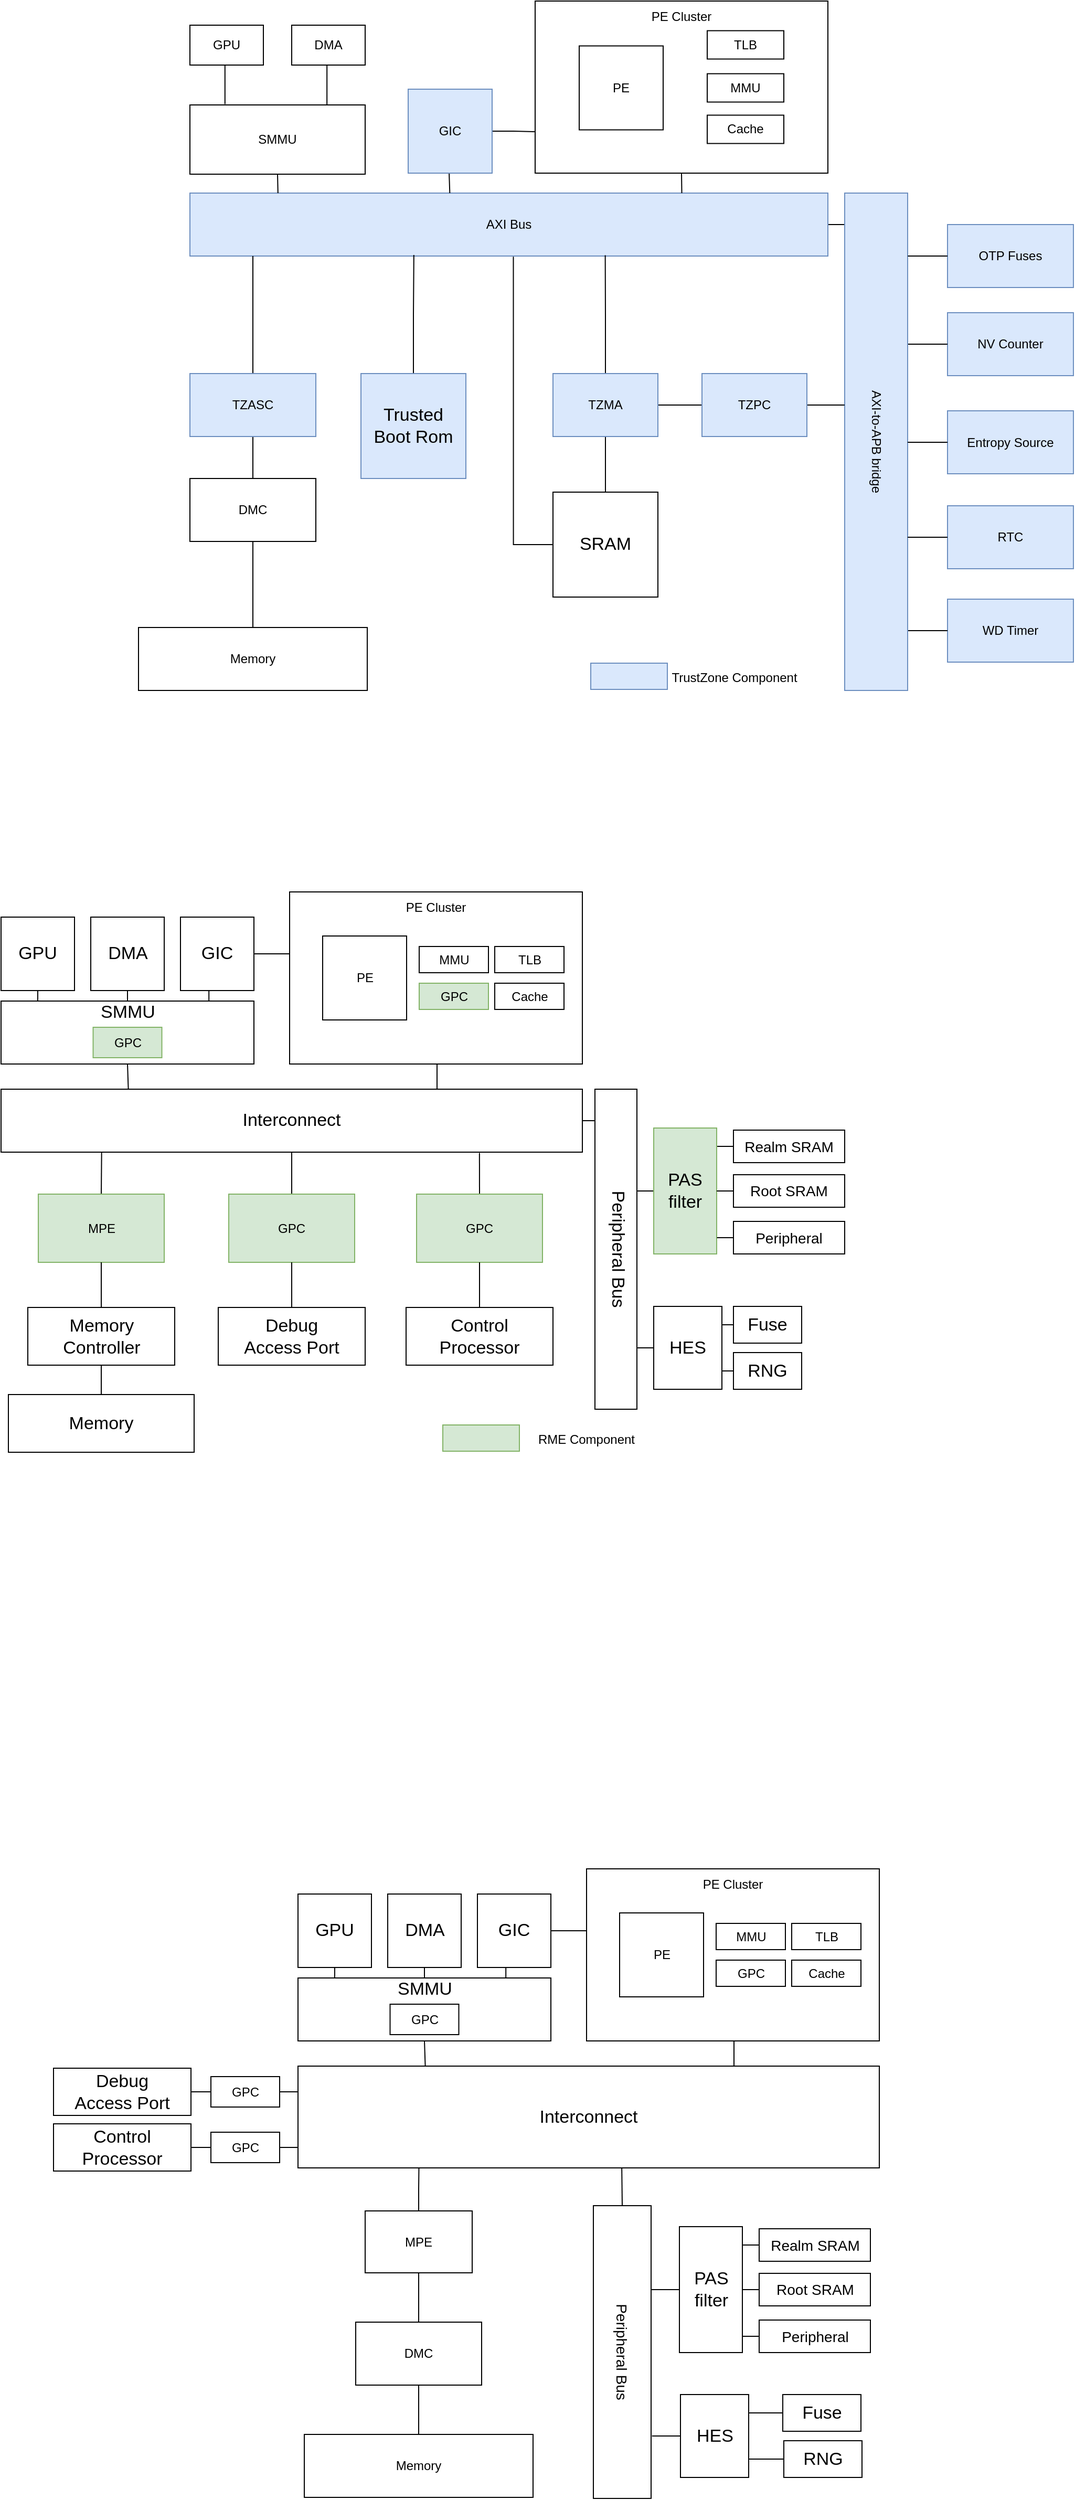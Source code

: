 <mxfile version="19.0.0" type="github">
  <diagram id="eoIW8Z3tTMGje4_AY222" name="Page-1">
    <mxGraphModel dx="484" dy="300" grid="0" gridSize="10" guides="1" tooltips="1" connect="1" arrows="1" fold="1" page="0" pageScale="1" pageWidth="1200" pageHeight="1920" math="0" shadow="0">
      <root>
        <mxCell id="0" />
        <mxCell id="1" parent="0" />
        <mxCell id="JKnHHjbpa05JgtGwBaSC-7" style="edgeStyle=orthogonalEdgeStyle;rounded=0;orthogonalLoop=1;jettySize=auto;html=1;exitX=1;exitY=0.5;exitDx=0;exitDy=0;entryX=0.063;entryY=0.998;entryDx=0;entryDy=0;entryPerimeter=0;endArrow=none;endFill=0;" edge="1" parent="1" source="IdRhnYK_NA2TZVedJipS-1" target="IdRhnYK_NA2TZVedJipS-28">
          <mxGeometry relative="1" as="geometry" />
        </mxCell>
        <mxCell id="IdRhnYK_NA2TZVedJipS-1" value="AXI Bus" style="rounded=0;whiteSpace=wrap;html=1;fillColor=#dae8fc;strokeColor=#6c8ebf;" parent="1" vertex="1">
          <mxGeometry x="228" y="472" width="608" height="60" as="geometry" />
        </mxCell>
        <mxCell id="IdRhnYK_NA2TZVedJipS-27" style="edgeStyle=orthogonalEdgeStyle;rounded=0;orthogonalLoop=1;jettySize=auto;html=1;exitX=0.5;exitY=1;exitDx=0;exitDy=0;entryX=0.771;entryY=0;entryDx=0;entryDy=0;entryPerimeter=0;endArrow=none;endFill=0;" parent="1" source="IdRhnYK_NA2TZVedJipS-4" target="IdRhnYK_NA2TZVedJipS-1" edge="1">
          <mxGeometry relative="1" as="geometry" />
        </mxCell>
        <mxCell id="IdRhnYK_NA2TZVedJipS-4" value="" style="rounded=0;whiteSpace=wrap;html=1;" parent="1" vertex="1">
          <mxGeometry x="557" y="289" width="279" height="164" as="geometry" />
        </mxCell>
        <mxCell id="IdRhnYK_NA2TZVedJipS-16" style="edgeStyle=orthogonalEdgeStyle;rounded=0;orthogonalLoop=1;jettySize=auto;html=1;exitX=1;exitY=0.5;exitDx=0;exitDy=0;entryX=0.001;entryY=0.759;entryDx=0;entryDy=0;entryPerimeter=0;endArrow=none;endFill=0;" parent="1" source="IdRhnYK_NA2TZVedJipS-6" target="IdRhnYK_NA2TZVedJipS-4" edge="1">
          <mxGeometry relative="1" as="geometry" />
        </mxCell>
        <mxCell id="IdRhnYK_NA2TZVedJipS-24" style="edgeStyle=orthogonalEdgeStyle;rounded=0;orthogonalLoop=1;jettySize=auto;html=1;exitX=0.5;exitY=1;exitDx=0;exitDy=0;entryX=0.409;entryY=0.017;entryDx=0;entryDy=0;entryPerimeter=0;endArrow=none;endFill=0;" parent="1" edge="1">
          <mxGeometry relative="1" as="geometry">
            <mxPoint x="475" y="452" as="sourcePoint" />
            <mxPoint x="475.672" y="472.02" as="targetPoint" />
          </mxGeometry>
        </mxCell>
        <mxCell id="IdRhnYK_NA2TZVedJipS-6" value="GIC" style="whiteSpace=wrap;html=1;aspect=fixed;fillColor=#dae8fc;strokeColor=#6c8ebf;" parent="1" vertex="1">
          <mxGeometry x="436" y="373" width="80" height="80" as="geometry" />
        </mxCell>
        <mxCell id="IdRhnYK_NA2TZVedJipS-17" value="PE" style="whiteSpace=wrap;html=1;aspect=fixed;" parent="1" vertex="1">
          <mxGeometry x="599" y="331.75" width="80" height="80" as="geometry" />
        </mxCell>
        <mxCell id="IdRhnYK_NA2TZVedJipS-18" value="TLB" style="rounded=0;whiteSpace=wrap;html=1;" parent="1" vertex="1">
          <mxGeometry x="721" y="317.25" width="73" height="27" as="geometry" />
        </mxCell>
        <mxCell id="IdRhnYK_NA2TZVedJipS-19" value="MMU" style="rounded=0;whiteSpace=wrap;html=1;" parent="1" vertex="1">
          <mxGeometry x="721" y="358.25" width="73" height="27" as="geometry" />
        </mxCell>
        <mxCell id="IdRhnYK_NA2TZVedJipS-20" value="Cache" style="rounded=0;whiteSpace=wrap;html=1;" parent="1" vertex="1">
          <mxGeometry x="721" y="397.75" width="73" height="27" as="geometry" />
        </mxCell>
        <mxCell id="IdRhnYK_NA2TZVedJipS-21" value="PE Cluster" style="text;html=1;strokeColor=none;fillColor=none;align=center;verticalAlign=middle;whiteSpace=wrap;rounded=0;" parent="1" vertex="1">
          <mxGeometry x="653" y="289" width="87" height="30" as="geometry" />
        </mxCell>
        <mxCell id="IdRhnYK_NA2TZVedJipS-22" value="" style="group" parent="1" vertex="1" connectable="0">
          <mxGeometry x="228" y="312" width="167" height="142" as="geometry" />
        </mxCell>
        <mxCell id="IdRhnYK_NA2TZVedJipS-2" value="SMMU" style="rounded=0;whiteSpace=wrap;html=1;" parent="IdRhnYK_NA2TZVedJipS-22" vertex="1">
          <mxGeometry y="76" width="167" height="66" as="geometry" />
        </mxCell>
        <mxCell id="IdRhnYK_NA2TZVedJipS-13" style="edgeStyle=orthogonalEdgeStyle;rounded=0;orthogonalLoop=1;jettySize=auto;html=1;exitX=0.5;exitY=1;exitDx=0;exitDy=0;entryX=0.2;entryY=-0.011;entryDx=0;entryDy=0;entryPerimeter=0;endArrow=none;endFill=0;" parent="IdRhnYK_NA2TZVedJipS-22" source="IdRhnYK_NA2TZVedJipS-7" target="IdRhnYK_NA2TZVedJipS-2" edge="1">
          <mxGeometry relative="1" as="geometry" />
        </mxCell>
        <mxCell id="IdRhnYK_NA2TZVedJipS-7" value="GPU" style="rounded=0;whiteSpace=wrap;html=1;" parent="IdRhnYK_NA2TZVedJipS-22" vertex="1">
          <mxGeometry width="70" height="38" as="geometry" />
        </mxCell>
        <mxCell id="IdRhnYK_NA2TZVedJipS-14" style="edgeStyle=orthogonalEdgeStyle;rounded=0;orthogonalLoop=1;jettySize=auto;html=1;exitX=0.5;exitY=1;exitDx=0;exitDy=0;entryX=0.782;entryY=-0.003;entryDx=0;entryDy=0;entryPerimeter=0;endArrow=none;endFill=0;" parent="IdRhnYK_NA2TZVedJipS-22" source="IdRhnYK_NA2TZVedJipS-9" target="IdRhnYK_NA2TZVedJipS-2" edge="1">
          <mxGeometry relative="1" as="geometry" />
        </mxCell>
        <mxCell id="IdRhnYK_NA2TZVedJipS-9" value="DMA" style="rounded=0;whiteSpace=wrap;html=1;" parent="IdRhnYK_NA2TZVedJipS-22" vertex="1">
          <mxGeometry x="97" width="70" height="38" as="geometry" />
        </mxCell>
        <mxCell id="IdRhnYK_NA2TZVedJipS-26" style="edgeStyle=orthogonalEdgeStyle;rounded=0;orthogonalLoop=1;jettySize=auto;html=1;exitX=0.5;exitY=1;exitDx=0;exitDy=0;entryX=0.138;entryY=0;entryDx=0;entryDy=0;entryPerimeter=0;endArrow=none;endFill=0;" parent="1" source="IdRhnYK_NA2TZVedJipS-2" target="IdRhnYK_NA2TZVedJipS-1" edge="1">
          <mxGeometry relative="1" as="geometry" />
        </mxCell>
        <mxCell id="IdRhnYK_NA2TZVedJipS-30" value="" style="group" parent="1" vertex="1" connectable="0">
          <mxGeometry x="852" y="472" width="60" height="474" as="geometry" />
        </mxCell>
        <mxCell id="IdRhnYK_NA2TZVedJipS-28" value="" style="rounded=0;whiteSpace=wrap;html=1;fillColor=#dae8fc;strokeColor=#6c8ebf;direction=south;" parent="IdRhnYK_NA2TZVedJipS-30" vertex="1">
          <mxGeometry width="60" height="474.0" as="geometry" />
        </mxCell>
        <mxCell id="IdRhnYK_NA2TZVedJipS-29" value="AXI-to-APB bridge" style="text;html=1;strokeColor=none;fillColor=none;align=center;verticalAlign=middle;whiteSpace=wrap;rounded=0;rotation=90;" parent="IdRhnYK_NA2TZVedJipS-30" vertex="1">
          <mxGeometry x="-92" y="225.306" width="244" height="23.388" as="geometry" />
        </mxCell>
        <mxCell id="IdRhnYK_NA2TZVedJipS-38" style="edgeStyle=orthogonalEdgeStyle;rounded=0;orthogonalLoop=1;jettySize=auto;html=1;exitX=0.5;exitY=0;exitDx=0;exitDy=0;endArrow=none;endFill=0;" parent="1" source="IdRhnYK_NA2TZVedJipS-33" edge="1">
          <mxGeometry relative="1" as="geometry">
            <mxPoint x="288" y="532" as="targetPoint" />
          </mxGeometry>
        </mxCell>
        <mxCell id="IdRhnYK_NA2TZVedJipS-39" style="edgeStyle=orthogonalEdgeStyle;rounded=0;orthogonalLoop=1;jettySize=auto;html=1;exitX=0.5;exitY=1;exitDx=0;exitDy=0;entryX=0.5;entryY=0;entryDx=0;entryDy=0;endArrow=none;endFill=0;" parent="1" source="IdRhnYK_NA2TZVedJipS-33" target="IdRhnYK_NA2TZVedJipS-34" edge="1">
          <mxGeometry relative="1" as="geometry" />
        </mxCell>
        <mxCell id="IdRhnYK_NA2TZVedJipS-33" value="TZASC" style="rounded=0;whiteSpace=wrap;html=1;fillColor=#dae8fc;strokeColor=#6c8ebf;" parent="1" vertex="1">
          <mxGeometry x="228" y="644" width="120" height="60" as="geometry" />
        </mxCell>
        <mxCell id="IdRhnYK_NA2TZVedJipS-40" style="edgeStyle=orthogonalEdgeStyle;rounded=0;orthogonalLoop=1;jettySize=auto;html=1;exitX=0.5;exitY=1;exitDx=0;exitDy=0;entryX=0.5;entryY=0;entryDx=0;entryDy=0;endArrow=none;endFill=0;" parent="1" source="IdRhnYK_NA2TZVedJipS-34" target="IdRhnYK_NA2TZVedJipS-36" edge="1">
          <mxGeometry relative="1" as="geometry" />
        </mxCell>
        <mxCell id="IdRhnYK_NA2TZVedJipS-34" value="DMC" style="rounded=0;whiteSpace=wrap;html=1;" parent="1" vertex="1">
          <mxGeometry x="228" y="744" width="120" height="60" as="geometry" />
        </mxCell>
        <mxCell id="IdRhnYK_NA2TZVedJipS-36" value="Memory" style="rounded=0;whiteSpace=wrap;html=1;" parent="1" vertex="1">
          <mxGeometry x="179" y="886" width="218" height="60" as="geometry" />
        </mxCell>
        <mxCell id="IdRhnYK_NA2TZVedJipS-51" style="edgeStyle=orthogonalEdgeStyle;rounded=0;orthogonalLoop=1;jettySize=auto;html=1;exitX=1;exitY=0.5;exitDx=0;exitDy=0;entryX=0;entryY=0.5;entryDx=0;entryDy=0;fontSize=17;endArrow=none;endFill=0;" parent="1" source="IdRhnYK_NA2TZVedJipS-46" target="IdRhnYK_NA2TZVedJipS-47" edge="1">
          <mxGeometry relative="1" as="geometry" />
        </mxCell>
        <mxCell id="IdRhnYK_NA2TZVedJipS-59" style="edgeStyle=orthogonalEdgeStyle;rounded=0;orthogonalLoop=1;jettySize=auto;html=1;exitX=0.5;exitY=1;exitDx=0;exitDy=0;entryX=0.5;entryY=0;entryDx=0;entryDy=0;fontSize=17;endArrow=none;endFill=0;" parent="1" source="IdRhnYK_NA2TZVedJipS-46" target="IdRhnYK_NA2TZVedJipS-48" edge="1">
          <mxGeometry relative="1" as="geometry" />
        </mxCell>
        <mxCell id="IdRhnYK_NA2TZVedJipS-60" style="edgeStyle=orthogonalEdgeStyle;rounded=0;orthogonalLoop=1;jettySize=auto;html=1;exitX=0.5;exitY=0;exitDx=0;exitDy=0;entryX=0.651;entryY=0.987;entryDx=0;entryDy=0;entryPerimeter=0;fontSize=17;endArrow=none;endFill=0;" parent="1" source="IdRhnYK_NA2TZVedJipS-46" target="IdRhnYK_NA2TZVedJipS-1" edge="1">
          <mxGeometry relative="1" as="geometry" />
        </mxCell>
        <mxCell id="IdRhnYK_NA2TZVedJipS-46" value="TZMA" style="rounded=0;whiteSpace=wrap;html=1;fillColor=#dae8fc;strokeColor=#6c8ebf;" parent="1" vertex="1">
          <mxGeometry x="574" y="644" width="100" height="60" as="geometry" />
        </mxCell>
        <mxCell id="JKnHHjbpa05JgtGwBaSC-8" style="edgeStyle=orthogonalEdgeStyle;rounded=0;orthogonalLoop=1;jettySize=auto;html=1;exitX=1;exitY=0.5;exitDx=0;exitDy=0;entryX=0.426;entryY=1.002;entryDx=0;entryDy=0;entryPerimeter=0;endArrow=none;endFill=0;" edge="1" parent="1" source="IdRhnYK_NA2TZVedJipS-47" target="IdRhnYK_NA2TZVedJipS-28">
          <mxGeometry relative="1" as="geometry" />
        </mxCell>
        <mxCell id="IdRhnYK_NA2TZVedJipS-47" value="TZPC" style="rounded=0;whiteSpace=wrap;html=1;fillColor=#dae8fc;strokeColor=#6c8ebf;" parent="1" vertex="1">
          <mxGeometry x="716" y="644" width="100" height="60" as="geometry" />
        </mxCell>
        <mxCell id="IdRhnYK_NA2TZVedJipS-61" style="edgeStyle=orthogonalEdgeStyle;rounded=0;orthogonalLoop=1;jettySize=auto;html=1;exitX=0;exitY=0.5;exitDx=0;exitDy=0;entryX=0.507;entryY=1.011;entryDx=0;entryDy=0;entryPerimeter=0;fontSize=17;endArrow=none;endFill=0;" parent="1" source="IdRhnYK_NA2TZVedJipS-48" target="IdRhnYK_NA2TZVedJipS-1" edge="1">
          <mxGeometry relative="1" as="geometry" />
        </mxCell>
        <mxCell id="IdRhnYK_NA2TZVedJipS-48" value="&lt;font style=&quot;font-size: 17px;&quot;&gt;SRAM&lt;/font&gt;" style="whiteSpace=wrap;html=1;aspect=fixed;" parent="1" vertex="1">
          <mxGeometry x="574" y="757" width="100" height="100" as="geometry" />
        </mxCell>
        <mxCell id="IdRhnYK_NA2TZVedJipS-63" style="edgeStyle=orthogonalEdgeStyle;rounded=0;orthogonalLoop=1;jettySize=auto;html=1;exitX=0.5;exitY=0;exitDx=0;exitDy=0;fontSize=17;endArrow=none;endFill=0;entryX=0.351;entryY=0.983;entryDx=0;entryDy=0;entryPerimeter=0;" parent="1" source="IdRhnYK_NA2TZVedJipS-62" target="IdRhnYK_NA2TZVedJipS-1" edge="1">
          <mxGeometry relative="1" as="geometry">
            <mxPoint x="441" y="533" as="targetPoint" />
          </mxGeometry>
        </mxCell>
        <mxCell id="IdRhnYK_NA2TZVedJipS-62" value="&lt;font style=&quot;font-size: 17px;&quot;&gt;Trusted &lt;br&gt;Boot Rom&lt;/font&gt;" style="whiteSpace=wrap;html=1;aspect=fixed;fillColor=#dae8fc;strokeColor=#6c8ebf;" parent="1" vertex="1">
          <mxGeometry x="391" y="644" width="100" height="100" as="geometry" />
        </mxCell>
        <mxCell id="IdRhnYK_NA2TZVedJipS-99" style="edgeStyle=orthogonalEdgeStyle;rounded=0;orthogonalLoop=1;jettySize=auto;html=1;exitX=0.5;exitY=1;exitDx=0;exitDy=0;entryX=0.219;entryY=0.009;entryDx=0;entryDy=0;entryPerimeter=0;fontSize=17;endArrow=none;endFill=0;" parent="1" source="IdRhnYK_NA2TZVedJipS-70" target="IdRhnYK_NA2TZVedJipS-98" edge="1">
          <mxGeometry relative="1" as="geometry" />
        </mxCell>
        <mxCell id="IdRhnYK_NA2TZVedJipS-70" value="" style="rounded=0;whiteSpace=wrap;html=1;fontSize=17;" parent="1" vertex="1">
          <mxGeometry x="48" y="1242" width="241" height="60" as="geometry" />
        </mxCell>
        <mxCell id="IdRhnYK_NA2TZVedJipS-100" style="edgeStyle=orthogonalEdgeStyle;rounded=0;orthogonalLoop=1;jettySize=auto;html=1;exitX=0.5;exitY=1;exitDx=0;exitDy=0;entryX=0.75;entryY=0;entryDx=0;entryDy=0;fontSize=17;endArrow=none;endFill=0;" parent="1" source="IdRhnYK_NA2TZVedJipS-79" target="IdRhnYK_NA2TZVedJipS-98" edge="1">
          <mxGeometry relative="1" as="geometry" />
        </mxCell>
        <mxCell id="IdRhnYK_NA2TZVedJipS-79" value="" style="rounded=0;whiteSpace=wrap;html=1;" parent="1" vertex="1">
          <mxGeometry x="323" y="1138" width="279" height="164" as="geometry" />
        </mxCell>
        <mxCell id="IdRhnYK_NA2TZVedJipS-80" value="PE" style="whiteSpace=wrap;html=1;aspect=fixed;" parent="1" vertex="1">
          <mxGeometry x="354.5" y="1180" width="80" height="80" as="geometry" />
        </mxCell>
        <mxCell id="IdRhnYK_NA2TZVedJipS-82" value="MMU" style="rounded=0;whiteSpace=wrap;html=1;" parent="1" vertex="1">
          <mxGeometry x="446.5" y="1190" width="66" height="25" as="geometry" />
        </mxCell>
        <mxCell id="IdRhnYK_NA2TZVedJipS-84" value="PE Cluster" style="text;html=1;strokeColor=none;fillColor=none;align=center;verticalAlign=middle;whiteSpace=wrap;rounded=0;" parent="1" vertex="1">
          <mxGeometry x="419" y="1138" width="87" height="30" as="geometry" />
        </mxCell>
        <mxCell id="IdRhnYK_NA2TZVedJipS-85" value="TLB" style="rounded=0;whiteSpace=wrap;html=1;" parent="1" vertex="1">
          <mxGeometry x="518.5" y="1190" width="66" height="25" as="geometry" />
        </mxCell>
        <mxCell id="IdRhnYK_NA2TZVedJipS-86" value="GPC" style="rounded=0;whiteSpace=wrap;html=1;fillColor=#d5e8d4;strokeColor=#82b366;" parent="1" vertex="1">
          <mxGeometry x="446.5" y="1225" width="66" height="25" as="geometry" />
        </mxCell>
        <mxCell id="IdRhnYK_NA2TZVedJipS-87" value="Cache" style="rounded=0;whiteSpace=wrap;html=1;" parent="1" vertex="1">
          <mxGeometry x="518.5" y="1225" width="66" height="25" as="geometry" />
        </mxCell>
        <mxCell id="IdRhnYK_NA2TZVedJipS-88" value="GPC" style="rounded=0;whiteSpace=wrap;html=1;fillColor=#d5e8d4;strokeColor=#82b366;" parent="1" vertex="1">
          <mxGeometry x="135.75" y="1267" width="65.5" height="29" as="geometry" />
        </mxCell>
        <mxCell id="IdRhnYK_NA2TZVedJipS-89" value="SMMU" style="text;html=1;strokeColor=none;fillColor=none;align=center;verticalAlign=middle;whiteSpace=wrap;rounded=0;fontSize=17;" parent="1" vertex="1">
          <mxGeometry x="128.75" y="1242" width="79.5" height="21" as="geometry" />
        </mxCell>
        <mxCell id="IdRhnYK_NA2TZVedJipS-103" style="edgeStyle=orthogonalEdgeStyle;rounded=0;orthogonalLoop=1;jettySize=auto;html=1;exitX=0.5;exitY=1;exitDx=0;exitDy=0;entryX=0.145;entryY=-0.007;entryDx=0;entryDy=0;entryPerimeter=0;fontSize=17;endArrow=none;endFill=0;" parent="1" source="IdRhnYK_NA2TZVedJipS-90" target="IdRhnYK_NA2TZVedJipS-70" edge="1">
          <mxGeometry relative="1" as="geometry" />
        </mxCell>
        <mxCell id="IdRhnYK_NA2TZVedJipS-90" value="GPU" style="whiteSpace=wrap;html=1;aspect=fixed;fontSize=17;" parent="1" vertex="1">
          <mxGeometry x="48" y="1162" width="70" height="70" as="geometry" />
        </mxCell>
        <mxCell id="IdRhnYK_NA2TZVedJipS-101" style="edgeStyle=orthogonalEdgeStyle;rounded=0;orthogonalLoop=1;jettySize=auto;html=1;exitX=0.5;exitY=1;exitDx=0;exitDy=0;entryX=0.5;entryY=0;entryDx=0;entryDy=0;fontSize=17;endArrow=none;endFill=0;" parent="1" source="IdRhnYK_NA2TZVedJipS-91" target="IdRhnYK_NA2TZVedJipS-89" edge="1">
          <mxGeometry relative="1" as="geometry" />
        </mxCell>
        <mxCell id="IdRhnYK_NA2TZVedJipS-91" value="DMA" style="whiteSpace=wrap;html=1;aspect=fixed;fontSize=17;" parent="1" vertex="1">
          <mxGeometry x="133.5" y="1162" width="70" height="70" as="geometry" />
        </mxCell>
        <mxCell id="IdRhnYK_NA2TZVedJipS-94" style="edgeStyle=orthogonalEdgeStyle;rounded=0;orthogonalLoop=1;jettySize=auto;html=1;exitX=1;exitY=0.5;exitDx=0;exitDy=0;entryX=0;entryY=0.374;entryDx=0;entryDy=0;entryPerimeter=0;fontSize=17;endArrow=none;endFill=0;" parent="1" source="IdRhnYK_NA2TZVedJipS-92" target="IdRhnYK_NA2TZVedJipS-79" edge="1">
          <mxGeometry relative="1" as="geometry" />
        </mxCell>
        <mxCell id="IdRhnYK_NA2TZVedJipS-95" style="edgeStyle=orthogonalEdgeStyle;rounded=0;orthogonalLoop=1;jettySize=auto;html=1;exitX=0.5;exitY=1;exitDx=0;exitDy=0;entryX=0.822;entryY=0.006;entryDx=0;entryDy=0;entryPerimeter=0;fontSize=17;endArrow=none;endFill=0;" parent="1" source="IdRhnYK_NA2TZVedJipS-92" target="IdRhnYK_NA2TZVedJipS-70" edge="1">
          <mxGeometry relative="1" as="geometry" />
        </mxCell>
        <mxCell id="IdRhnYK_NA2TZVedJipS-92" value="GIC" style="whiteSpace=wrap;html=1;aspect=fixed;fontSize=17;" parent="1" vertex="1">
          <mxGeometry x="219" y="1162" width="70" height="70" as="geometry" />
        </mxCell>
        <mxCell id="IdRhnYK_NA2TZVedJipS-125" style="edgeStyle=orthogonalEdgeStyle;rounded=0;orthogonalLoop=1;jettySize=auto;html=1;exitX=1;exitY=0.5;exitDx=0;exitDy=0;entryX=0.101;entryY=0.978;entryDx=0;entryDy=0;entryPerimeter=0;fontSize=17;endArrow=none;endFill=0;" parent="1" source="IdRhnYK_NA2TZVedJipS-98" target="IdRhnYK_NA2TZVedJipS-121" edge="1">
          <mxGeometry relative="1" as="geometry" />
        </mxCell>
        <mxCell id="IdRhnYK_NA2TZVedJipS-98" value="Interconnect" style="rounded=0;whiteSpace=wrap;html=1;fontSize=17;" parent="1" vertex="1">
          <mxGeometry x="48" y="1326" width="554" height="60" as="geometry" />
        </mxCell>
        <mxCell id="IdRhnYK_NA2TZVedJipS-228" style="edgeStyle=orthogonalEdgeStyle;rounded=0;orthogonalLoop=1;jettySize=auto;html=1;exitX=0.5;exitY=0;exitDx=0;exitDy=0;entryX=0.173;entryY=1.003;entryDx=0;entryDy=0;entryPerimeter=0;fontSize=14;endArrow=none;endFill=0;" parent="1" source="IdRhnYK_NA2TZVedJipS-104" target="IdRhnYK_NA2TZVedJipS-98" edge="1">
          <mxGeometry relative="1" as="geometry" />
        </mxCell>
        <mxCell id="IdRhnYK_NA2TZVedJipS-104" value="MPE" style="rounded=0;whiteSpace=wrap;html=1;fillColor=#d5e8d4;strokeColor=#82b366;" parent="1" vertex="1">
          <mxGeometry x="83.5" y="1426" width="120" height="65" as="geometry" />
        </mxCell>
        <mxCell id="IdRhnYK_NA2TZVedJipS-227" style="edgeStyle=orthogonalEdgeStyle;rounded=0;orthogonalLoop=1;jettySize=auto;html=1;exitX=0.5;exitY=0;exitDx=0;exitDy=0;entryX=0.5;entryY=1;entryDx=0;entryDy=0;fontSize=14;endArrow=none;endFill=0;" parent="1" source="IdRhnYK_NA2TZVedJipS-107" target="IdRhnYK_NA2TZVedJipS-104" edge="1">
          <mxGeometry relative="1" as="geometry" />
        </mxCell>
        <mxCell id="IdRhnYK_NA2TZVedJipS-235" style="edgeStyle=orthogonalEdgeStyle;rounded=0;orthogonalLoop=1;jettySize=auto;html=1;exitX=0.5;exitY=1;exitDx=0;exitDy=0;entryX=0.5;entryY=0;entryDx=0;entryDy=0;fontSize=14;endArrow=none;endFill=0;" parent="1" source="IdRhnYK_NA2TZVedJipS-107" target="IdRhnYK_NA2TZVedJipS-234" edge="1">
          <mxGeometry relative="1" as="geometry" />
        </mxCell>
        <mxCell id="IdRhnYK_NA2TZVedJipS-107" value="Memory&lt;br&gt;Controller" style="rounded=0;whiteSpace=wrap;html=1;fontSize=17;" parent="1" vertex="1">
          <mxGeometry x="73.5" y="1534" width="140" height="55" as="geometry" />
        </mxCell>
        <mxCell id="IdRhnYK_NA2TZVedJipS-229" style="edgeStyle=orthogonalEdgeStyle;rounded=0;orthogonalLoop=1;jettySize=auto;html=1;exitX=0.5;exitY=0;exitDx=0;exitDy=0;entryX=0.5;entryY=1;entryDx=0;entryDy=0;fontSize=14;endArrow=none;endFill=0;" parent="1" source="IdRhnYK_NA2TZVedJipS-108" target="IdRhnYK_NA2TZVedJipS-98" edge="1">
          <mxGeometry relative="1" as="geometry" />
        </mxCell>
        <mxCell id="IdRhnYK_NA2TZVedJipS-108" value="GPC" style="rounded=0;whiteSpace=wrap;html=1;fillColor=#d5e8d4;strokeColor=#82b366;" parent="1" vertex="1">
          <mxGeometry x="265" y="1426" width="120" height="65" as="geometry" />
        </mxCell>
        <mxCell id="IdRhnYK_NA2TZVedJipS-230" style="edgeStyle=orthogonalEdgeStyle;rounded=0;orthogonalLoop=1;jettySize=auto;html=1;exitX=0.5;exitY=0;exitDx=0;exitDy=0;entryX=0.823;entryY=1.013;entryDx=0;entryDy=0;entryPerimeter=0;fontSize=14;endArrow=none;endFill=0;" parent="1" source="IdRhnYK_NA2TZVedJipS-109" target="IdRhnYK_NA2TZVedJipS-98" edge="1">
          <mxGeometry relative="1" as="geometry" />
        </mxCell>
        <mxCell id="IdRhnYK_NA2TZVedJipS-109" value="GPC" style="rounded=0;whiteSpace=wrap;html=1;fillColor=#d5e8d4;strokeColor=#82b366;" parent="1" vertex="1">
          <mxGeometry x="444" y="1426" width="120" height="65" as="geometry" />
        </mxCell>
        <mxCell id="IdRhnYK_NA2TZVedJipS-226" style="edgeStyle=orthogonalEdgeStyle;rounded=0;orthogonalLoop=1;jettySize=auto;html=1;exitX=0.5;exitY=0;exitDx=0;exitDy=0;entryX=0.5;entryY=1;entryDx=0;entryDy=0;fontSize=14;endArrow=none;endFill=0;" parent="1" source="IdRhnYK_NA2TZVedJipS-110" target="IdRhnYK_NA2TZVedJipS-108" edge="1">
          <mxGeometry relative="1" as="geometry" />
        </mxCell>
        <mxCell id="IdRhnYK_NA2TZVedJipS-110" value="Debug&lt;br&gt;Access Port" style="rounded=0;whiteSpace=wrap;html=1;fontSize=17;" parent="1" vertex="1">
          <mxGeometry x="255" y="1534" width="140" height="55" as="geometry" />
        </mxCell>
        <mxCell id="IdRhnYK_NA2TZVedJipS-225" style="edgeStyle=orthogonalEdgeStyle;rounded=0;orthogonalLoop=1;jettySize=auto;html=1;exitX=0.5;exitY=0;exitDx=0;exitDy=0;entryX=0.5;entryY=1;entryDx=0;entryDy=0;fontSize=14;endArrow=none;endFill=0;" parent="1" source="IdRhnYK_NA2TZVedJipS-111" target="IdRhnYK_NA2TZVedJipS-109" edge="1">
          <mxGeometry relative="1" as="geometry" />
        </mxCell>
        <mxCell id="IdRhnYK_NA2TZVedJipS-111" value="Control&lt;br&gt;Processor" style="rounded=0;whiteSpace=wrap;html=1;fontSize=17;" parent="1" vertex="1">
          <mxGeometry x="434" y="1534" width="140" height="55" as="geometry" />
        </mxCell>
        <mxCell id="IdRhnYK_NA2TZVedJipS-123" value="" style="group" parent="1" vertex="1" connectable="0">
          <mxGeometry x="614" y="1326" width="40" height="305" as="geometry" />
        </mxCell>
        <mxCell id="IdRhnYK_NA2TZVedJipS-121" value="" style="rounded=0;whiteSpace=wrap;html=1;fontSize=17;direction=south;" parent="IdRhnYK_NA2TZVedJipS-123" vertex="1">
          <mxGeometry width="40" height="305" as="geometry" />
        </mxCell>
        <mxCell id="IdRhnYK_NA2TZVedJipS-122" value="Peripheral Bus" style="text;html=1;strokeColor=none;fillColor=none;align=center;verticalAlign=middle;whiteSpace=wrap;rounded=0;fontSize=17;rotation=90;" parent="IdRhnYK_NA2TZVedJipS-123" vertex="1">
          <mxGeometry x="-44" y="137.5" width="132" height="30" as="geometry" />
        </mxCell>
        <mxCell id="IdRhnYK_NA2TZVedJipS-142" style="edgeStyle=orthogonalEdgeStyle;rounded=0;orthogonalLoop=1;jettySize=auto;html=1;exitX=0.5;exitY=1;exitDx=0;exitDy=0;entryX=0.318;entryY=-0.013;entryDx=0;entryDy=0;entryPerimeter=0;fontSize=14;endArrow=none;endFill=0;" parent="1" source="IdRhnYK_NA2TZVedJipS-126" target="IdRhnYK_NA2TZVedJipS-121" edge="1">
          <mxGeometry relative="1" as="geometry" />
        </mxCell>
        <mxCell id="IdRhnYK_NA2TZVedJipS-126" value="PAS filter" style="rounded=0;whiteSpace=wrap;html=1;fontSize=17;direction=south;fillColor=#d5e8d4;strokeColor=#82b366;" parent="1" vertex="1">
          <mxGeometry x="670" y="1363" width="60" height="120" as="geometry" />
        </mxCell>
        <mxCell id="IdRhnYK_NA2TZVedJipS-137" style="edgeStyle=orthogonalEdgeStyle;rounded=0;orthogonalLoop=1;jettySize=auto;html=1;exitX=0;exitY=0.5;exitDx=0;exitDy=0;entryX=0.809;entryY=0;entryDx=0;entryDy=0;entryPerimeter=0;fontSize=17;endArrow=none;endFill=0;" parent="1" source="IdRhnYK_NA2TZVedJipS-127" target="IdRhnYK_NA2TZVedJipS-121" edge="1">
          <mxGeometry relative="1" as="geometry" />
        </mxCell>
        <mxCell id="IdRhnYK_NA2TZVedJipS-127" value="HES" style="rounded=0;whiteSpace=wrap;html=1;fontSize=17;" parent="1" vertex="1">
          <mxGeometry x="670" y="1533" width="65" height="79" as="geometry" />
        </mxCell>
        <mxCell id="IdRhnYK_NA2TZVedJipS-146" style="edgeStyle=orthogonalEdgeStyle;rounded=0;orthogonalLoop=1;jettySize=auto;html=1;exitX=0;exitY=0.5;exitDx=0;exitDy=0;entryX=0.146;entryY=-0.009;entryDx=0;entryDy=0;entryPerimeter=0;fontSize=14;endArrow=none;endFill=0;" parent="1" source="IdRhnYK_NA2TZVedJipS-132" target="IdRhnYK_NA2TZVedJipS-126" edge="1">
          <mxGeometry relative="1" as="geometry" />
        </mxCell>
        <mxCell id="IdRhnYK_NA2TZVedJipS-132" value="&lt;font style=&quot;font-size: 14px;&quot;&gt;Realm SRAM&lt;/font&gt;" style="rounded=0;whiteSpace=wrap;html=1;fontSize=17;" parent="1" vertex="1">
          <mxGeometry x="746" y="1365" width="106" height="31" as="geometry" />
        </mxCell>
        <mxCell id="IdRhnYK_NA2TZVedJipS-139" style="edgeStyle=orthogonalEdgeStyle;rounded=0;orthogonalLoop=1;jettySize=auto;html=1;exitX=0;exitY=0.5;exitDx=0;exitDy=0;entryX=1.005;entryY=0.214;entryDx=0;entryDy=0;entryPerimeter=0;fontSize=17;endArrow=none;endFill=0;" parent="1" source="IdRhnYK_NA2TZVedJipS-135" target="IdRhnYK_NA2TZVedJipS-127" edge="1">
          <mxGeometry relative="1" as="geometry" />
        </mxCell>
        <mxCell id="IdRhnYK_NA2TZVedJipS-135" value="Fuse" style="rounded=0;whiteSpace=wrap;html=1;fontSize=17;" parent="1" vertex="1">
          <mxGeometry x="746" y="1533" width="65" height="35" as="geometry" />
        </mxCell>
        <mxCell id="IdRhnYK_NA2TZVedJipS-138" style="edgeStyle=orthogonalEdgeStyle;rounded=0;orthogonalLoop=1;jettySize=auto;html=1;exitX=0;exitY=0.5;exitDx=0;exitDy=0;entryX=1;entryY=0.783;entryDx=0;entryDy=0;entryPerimeter=0;fontSize=17;endArrow=none;endFill=0;" parent="1" source="IdRhnYK_NA2TZVedJipS-136" target="IdRhnYK_NA2TZVedJipS-127" edge="1">
          <mxGeometry relative="1" as="geometry" />
        </mxCell>
        <mxCell id="IdRhnYK_NA2TZVedJipS-136" value="RNG" style="rounded=0;whiteSpace=wrap;html=1;fontSize=17;" parent="1" vertex="1">
          <mxGeometry x="746" y="1577" width="65" height="35" as="geometry" />
        </mxCell>
        <mxCell id="IdRhnYK_NA2TZVedJipS-148" style="edgeStyle=orthogonalEdgeStyle;rounded=0;orthogonalLoop=1;jettySize=auto;html=1;exitX=0;exitY=0.5;exitDx=0;exitDy=0;entryX=0.5;entryY=0;entryDx=0;entryDy=0;fontSize=14;endArrow=none;endFill=0;" parent="1" source="IdRhnYK_NA2TZVedJipS-140" target="IdRhnYK_NA2TZVedJipS-126" edge="1">
          <mxGeometry relative="1" as="geometry" />
        </mxCell>
        <mxCell id="IdRhnYK_NA2TZVedJipS-140" value="&lt;font style=&quot;font-size: 14px;&quot;&gt;Root SRAM&lt;/font&gt;" style="rounded=0;whiteSpace=wrap;html=1;fontSize=17;" parent="1" vertex="1">
          <mxGeometry x="746" y="1407.5" width="106" height="31" as="geometry" />
        </mxCell>
        <mxCell id="IdRhnYK_NA2TZVedJipS-149" style="edgeStyle=orthogonalEdgeStyle;rounded=0;orthogonalLoop=1;jettySize=auto;html=1;exitX=0;exitY=0.5;exitDx=0;exitDy=0;entryX=0.874;entryY=-0.005;entryDx=0;entryDy=0;entryPerimeter=0;fontSize=14;endArrow=none;endFill=0;" parent="1" source="IdRhnYK_NA2TZVedJipS-144" target="IdRhnYK_NA2TZVedJipS-126" edge="1">
          <mxGeometry relative="1" as="geometry" />
        </mxCell>
        <mxCell id="IdRhnYK_NA2TZVedJipS-144" value="&lt;font style=&quot;font-size: 14px;&quot;&gt;Peripheral&lt;/font&gt;" style="rounded=0;whiteSpace=wrap;html=1;fontSize=17;" parent="1" vertex="1">
          <mxGeometry x="746" y="1452" width="106" height="31" as="geometry" />
        </mxCell>
        <mxCell id="IdRhnYK_NA2TZVedJipS-150" style="edgeStyle=orthogonalEdgeStyle;rounded=0;orthogonalLoop=1;jettySize=auto;html=1;exitX=0.5;exitY=1;exitDx=0;exitDy=0;entryX=0.219;entryY=0.009;entryDx=0;entryDy=0;entryPerimeter=0;fontSize=17;endArrow=none;endFill=0;" parent="1" source="IdRhnYK_NA2TZVedJipS-151" target="IdRhnYK_NA2TZVedJipS-170" edge="1">
          <mxGeometry relative="1" as="geometry" />
        </mxCell>
        <mxCell id="IdRhnYK_NA2TZVedJipS-151" value="" style="rounded=0;whiteSpace=wrap;html=1;fontSize=17;" parent="1" vertex="1">
          <mxGeometry x="331" y="2173" width="241" height="60" as="geometry" />
        </mxCell>
        <mxCell id="IdRhnYK_NA2TZVedJipS-152" style="edgeStyle=orthogonalEdgeStyle;rounded=0;orthogonalLoop=1;jettySize=auto;html=1;exitX=0.5;exitY=1;exitDx=0;exitDy=0;entryX=0.75;entryY=0;entryDx=0;entryDy=0;fontSize=17;endArrow=none;endFill=0;" parent="1" source="IdRhnYK_NA2TZVedJipS-153" target="IdRhnYK_NA2TZVedJipS-170" edge="1">
          <mxGeometry relative="1" as="geometry" />
        </mxCell>
        <mxCell id="IdRhnYK_NA2TZVedJipS-153" value="" style="rounded=0;whiteSpace=wrap;html=1;" parent="1" vertex="1">
          <mxGeometry x="606" y="2069" width="279" height="164" as="geometry" />
        </mxCell>
        <mxCell id="IdRhnYK_NA2TZVedJipS-154" value="PE" style="whiteSpace=wrap;html=1;aspect=fixed;" parent="1" vertex="1">
          <mxGeometry x="637.5" y="2111" width="80" height="80" as="geometry" />
        </mxCell>
        <mxCell id="IdRhnYK_NA2TZVedJipS-155" value="MMU" style="rounded=0;whiteSpace=wrap;html=1;" parent="1" vertex="1">
          <mxGeometry x="729.5" y="2121" width="66" height="25" as="geometry" />
        </mxCell>
        <mxCell id="IdRhnYK_NA2TZVedJipS-156" value="PE Cluster" style="text;html=1;strokeColor=none;fillColor=none;align=center;verticalAlign=middle;whiteSpace=wrap;rounded=0;" parent="1" vertex="1">
          <mxGeometry x="702" y="2069" width="87" height="30" as="geometry" />
        </mxCell>
        <mxCell id="IdRhnYK_NA2TZVedJipS-157" value="TLB" style="rounded=0;whiteSpace=wrap;html=1;" parent="1" vertex="1">
          <mxGeometry x="801.5" y="2121" width="66" height="25" as="geometry" />
        </mxCell>
        <mxCell id="IdRhnYK_NA2TZVedJipS-158" value="GPC" style="rounded=0;whiteSpace=wrap;html=1;" parent="1" vertex="1">
          <mxGeometry x="729.5" y="2156" width="66" height="25" as="geometry" />
        </mxCell>
        <mxCell id="IdRhnYK_NA2TZVedJipS-159" value="Cache" style="rounded=0;whiteSpace=wrap;html=1;" parent="1" vertex="1">
          <mxGeometry x="801.5" y="2156" width="66" height="25" as="geometry" />
        </mxCell>
        <mxCell id="IdRhnYK_NA2TZVedJipS-160" value="GPC" style="rounded=0;whiteSpace=wrap;html=1;" parent="1" vertex="1">
          <mxGeometry x="418.75" y="2198" width="65.5" height="29" as="geometry" />
        </mxCell>
        <mxCell id="IdRhnYK_NA2TZVedJipS-161" value="SMMU" style="text;html=1;strokeColor=none;fillColor=none;align=center;verticalAlign=middle;whiteSpace=wrap;rounded=0;fontSize=17;" parent="1" vertex="1">
          <mxGeometry x="411.75" y="2173" width="79.5" height="21" as="geometry" />
        </mxCell>
        <mxCell id="IdRhnYK_NA2TZVedJipS-162" style="edgeStyle=orthogonalEdgeStyle;rounded=0;orthogonalLoop=1;jettySize=auto;html=1;exitX=0.5;exitY=1;exitDx=0;exitDy=0;entryX=0.145;entryY=-0.007;entryDx=0;entryDy=0;entryPerimeter=0;fontSize=17;endArrow=none;endFill=0;" parent="1" source="IdRhnYK_NA2TZVedJipS-163" target="IdRhnYK_NA2TZVedJipS-151" edge="1">
          <mxGeometry relative="1" as="geometry" />
        </mxCell>
        <mxCell id="IdRhnYK_NA2TZVedJipS-163" value="GPU" style="whiteSpace=wrap;html=1;aspect=fixed;fontSize=17;" parent="1" vertex="1">
          <mxGeometry x="331" y="2093" width="70" height="70" as="geometry" />
        </mxCell>
        <mxCell id="IdRhnYK_NA2TZVedJipS-164" style="edgeStyle=orthogonalEdgeStyle;rounded=0;orthogonalLoop=1;jettySize=auto;html=1;exitX=0.5;exitY=1;exitDx=0;exitDy=0;entryX=0.5;entryY=0;entryDx=0;entryDy=0;fontSize=17;endArrow=none;endFill=0;" parent="1" source="IdRhnYK_NA2TZVedJipS-165" target="IdRhnYK_NA2TZVedJipS-161" edge="1">
          <mxGeometry relative="1" as="geometry" />
        </mxCell>
        <mxCell id="IdRhnYK_NA2TZVedJipS-165" value="DMA" style="whiteSpace=wrap;html=1;aspect=fixed;fontSize=17;" parent="1" vertex="1">
          <mxGeometry x="416.5" y="2093" width="70" height="70" as="geometry" />
        </mxCell>
        <mxCell id="IdRhnYK_NA2TZVedJipS-166" style="edgeStyle=orthogonalEdgeStyle;rounded=0;orthogonalLoop=1;jettySize=auto;html=1;exitX=1;exitY=0.5;exitDx=0;exitDy=0;entryX=0;entryY=0.374;entryDx=0;entryDy=0;entryPerimeter=0;fontSize=17;endArrow=none;endFill=0;" parent="1" source="IdRhnYK_NA2TZVedJipS-168" target="IdRhnYK_NA2TZVedJipS-153" edge="1">
          <mxGeometry relative="1" as="geometry" />
        </mxCell>
        <mxCell id="IdRhnYK_NA2TZVedJipS-167" style="edgeStyle=orthogonalEdgeStyle;rounded=0;orthogonalLoop=1;jettySize=auto;html=1;exitX=0.5;exitY=1;exitDx=0;exitDy=0;entryX=0.822;entryY=0.006;entryDx=0;entryDy=0;entryPerimeter=0;fontSize=17;endArrow=none;endFill=0;" parent="1" source="IdRhnYK_NA2TZVedJipS-168" target="IdRhnYK_NA2TZVedJipS-151" edge="1">
          <mxGeometry relative="1" as="geometry" />
        </mxCell>
        <mxCell id="IdRhnYK_NA2TZVedJipS-168" value="GIC" style="whiteSpace=wrap;html=1;aspect=fixed;fontSize=17;" parent="1" vertex="1">
          <mxGeometry x="502" y="2093" width="70" height="70" as="geometry" />
        </mxCell>
        <mxCell id="IdRhnYK_NA2TZVedJipS-170" value="Interconnect" style="rounded=0;whiteSpace=wrap;html=1;fontSize=17;" parent="1" vertex="1">
          <mxGeometry x="331" y="2257" width="554" height="97" as="geometry" />
        </mxCell>
        <mxCell id="IdRhnYK_NA2TZVedJipS-174" value="Debug &lt;br&gt;Access Port" style="rounded=0;whiteSpace=wrap;html=1;fontSize=17;" parent="1" vertex="1">
          <mxGeometry x="98" y="2259" width="131" height="45" as="geometry" />
        </mxCell>
        <mxCell id="IdRhnYK_NA2TZVedJipS-217" style="edgeStyle=orthogonalEdgeStyle;rounded=0;orthogonalLoop=1;jettySize=auto;html=1;exitX=0.5;exitY=0;exitDx=0;exitDy=0;entryX=0.208;entryY=1.003;entryDx=0;entryDy=0;entryPerimeter=0;fontSize=14;endArrow=none;endFill=0;" parent="1" source="IdRhnYK_NA2TZVedJipS-179" target="IdRhnYK_NA2TZVedJipS-170" edge="1">
          <mxGeometry relative="1" as="geometry" />
        </mxCell>
        <mxCell id="IdRhnYK_NA2TZVedJipS-179" value="MPE" style="rounded=0;whiteSpace=wrap;html=1;" parent="1" vertex="1">
          <mxGeometry x="395" y="2395" width="102" height="59" as="geometry" />
        </mxCell>
        <mxCell id="IdRhnYK_NA2TZVedJipS-222" style="edgeStyle=orthogonalEdgeStyle;rounded=0;orthogonalLoop=1;jettySize=auto;html=1;exitX=0.5;exitY=1;exitDx=0;exitDy=0;entryX=1.009;entryY=0.287;entryDx=0;entryDy=0;entryPerimeter=0;fontSize=14;endArrow=none;endFill=0;" parent="1" source="IdRhnYK_NA2TZVedJipS-187" target="IdRhnYK_NA2TZVedJipS-211" edge="1">
          <mxGeometry relative="1" as="geometry" />
        </mxCell>
        <mxCell id="IdRhnYK_NA2TZVedJipS-187" value="PAS filter" style="rounded=0;whiteSpace=wrap;html=1;fontSize=17;direction=south;" parent="1" vertex="1">
          <mxGeometry x="694.5" y="2410" width="60" height="120" as="geometry" />
        </mxCell>
        <mxCell id="IdRhnYK_NA2TZVedJipS-224" style="edgeStyle=orthogonalEdgeStyle;rounded=0;orthogonalLoop=1;jettySize=auto;html=1;exitX=0;exitY=0.5;exitDx=0;exitDy=0;entryX=1.016;entryY=0.786;entryDx=0;entryDy=0;entryPerimeter=0;fontSize=14;endArrow=none;endFill=0;" parent="1" source="IdRhnYK_NA2TZVedJipS-189" target="IdRhnYK_NA2TZVedJipS-211" edge="1">
          <mxGeometry relative="1" as="geometry" />
        </mxCell>
        <mxCell id="IdRhnYK_NA2TZVedJipS-189" value="HES" style="rounded=0;whiteSpace=wrap;html=1;fontSize=17;" parent="1" vertex="1">
          <mxGeometry x="695.5" y="2570" width="65" height="79" as="geometry" />
        </mxCell>
        <mxCell id="IdRhnYK_NA2TZVedJipS-190" style="edgeStyle=orthogonalEdgeStyle;rounded=0;orthogonalLoop=1;jettySize=auto;html=1;exitX=0;exitY=0.5;exitDx=0;exitDy=0;entryX=0.146;entryY=-0.009;entryDx=0;entryDy=0;entryPerimeter=0;fontSize=14;endArrow=none;endFill=0;" parent="1" source="IdRhnYK_NA2TZVedJipS-191" target="IdRhnYK_NA2TZVedJipS-187" edge="1">
          <mxGeometry relative="1" as="geometry" />
        </mxCell>
        <mxCell id="IdRhnYK_NA2TZVedJipS-191" value="&lt;font style=&quot;font-size: 14px;&quot;&gt;Realm SRAM&lt;/font&gt;" style="rounded=0;whiteSpace=wrap;html=1;fontSize=17;" parent="1" vertex="1">
          <mxGeometry x="770.5" y="2412" width="106" height="31" as="geometry" />
        </mxCell>
        <mxCell id="IdRhnYK_NA2TZVedJipS-192" style="edgeStyle=orthogonalEdgeStyle;rounded=0;orthogonalLoop=1;jettySize=auto;html=1;exitX=0;exitY=0.5;exitDx=0;exitDy=0;entryX=1.005;entryY=0.214;entryDx=0;entryDy=0;entryPerimeter=0;fontSize=17;endArrow=none;endFill=0;" parent="1" source="IdRhnYK_NA2TZVedJipS-193" target="IdRhnYK_NA2TZVedJipS-189" edge="1">
          <mxGeometry relative="1" as="geometry" />
        </mxCell>
        <mxCell id="IdRhnYK_NA2TZVedJipS-193" value="Fuse" style="rounded=0;whiteSpace=wrap;html=1;fontSize=17;" parent="1" vertex="1">
          <mxGeometry x="793" y="2570" width="74.5" height="35" as="geometry" />
        </mxCell>
        <mxCell id="IdRhnYK_NA2TZVedJipS-194" style="edgeStyle=orthogonalEdgeStyle;rounded=0;orthogonalLoop=1;jettySize=auto;html=1;exitX=0;exitY=0.5;exitDx=0;exitDy=0;entryX=1;entryY=0.783;entryDx=0;entryDy=0;entryPerimeter=0;fontSize=17;endArrow=none;endFill=0;" parent="1" source="IdRhnYK_NA2TZVedJipS-195" target="IdRhnYK_NA2TZVedJipS-189" edge="1">
          <mxGeometry relative="1" as="geometry" />
        </mxCell>
        <mxCell id="IdRhnYK_NA2TZVedJipS-195" value="RNG" style="rounded=0;whiteSpace=wrap;html=1;fontSize=17;" parent="1" vertex="1">
          <mxGeometry x="794" y="2614" width="74.5" height="35" as="geometry" />
        </mxCell>
        <mxCell id="IdRhnYK_NA2TZVedJipS-196" style="edgeStyle=orthogonalEdgeStyle;rounded=0;orthogonalLoop=1;jettySize=auto;html=1;exitX=0;exitY=0.5;exitDx=0;exitDy=0;entryX=0.5;entryY=0;entryDx=0;entryDy=0;fontSize=14;endArrow=none;endFill=0;" parent="1" source="IdRhnYK_NA2TZVedJipS-197" target="IdRhnYK_NA2TZVedJipS-187" edge="1">
          <mxGeometry relative="1" as="geometry" />
        </mxCell>
        <mxCell id="IdRhnYK_NA2TZVedJipS-197" value="&lt;font style=&quot;font-size: 14px;&quot;&gt;Root SRAM&lt;/font&gt;" style="rounded=0;whiteSpace=wrap;html=1;fontSize=17;" parent="1" vertex="1">
          <mxGeometry x="770.5" y="2454.5" width="106" height="31" as="geometry" />
        </mxCell>
        <mxCell id="IdRhnYK_NA2TZVedJipS-198" style="edgeStyle=orthogonalEdgeStyle;rounded=0;orthogonalLoop=1;jettySize=auto;html=1;exitX=0;exitY=0.5;exitDx=0;exitDy=0;entryX=0.874;entryY=-0.005;entryDx=0;entryDy=0;entryPerimeter=0;fontSize=14;endArrow=none;endFill=0;" parent="1" source="IdRhnYK_NA2TZVedJipS-199" target="IdRhnYK_NA2TZVedJipS-187" edge="1">
          <mxGeometry relative="1" as="geometry" />
        </mxCell>
        <mxCell id="IdRhnYK_NA2TZVedJipS-199" value="&lt;font style=&quot;font-size: 14px;&quot;&gt;Peripheral&lt;/font&gt;" style="rounded=0;whiteSpace=wrap;html=1;fontSize=17;" parent="1" vertex="1">
          <mxGeometry x="770.5" y="2499" width="106" height="31" as="geometry" />
        </mxCell>
        <mxCell id="IdRhnYK_NA2TZVedJipS-206" style="edgeStyle=orthogonalEdgeStyle;rounded=0;orthogonalLoop=1;jettySize=auto;html=1;exitX=0;exitY=0.5;exitDx=0;exitDy=0;entryX=1;entryY=0.5;entryDx=0;entryDy=0;fontSize=14;endArrow=none;endFill=0;" parent="1" source="IdRhnYK_NA2TZVedJipS-201" target="IdRhnYK_NA2TZVedJipS-174" edge="1">
          <mxGeometry relative="1" as="geometry" />
        </mxCell>
        <mxCell id="IdRhnYK_NA2TZVedJipS-208" style="edgeStyle=orthogonalEdgeStyle;rounded=0;orthogonalLoop=1;jettySize=auto;html=1;exitX=1;exitY=0.5;exitDx=0;exitDy=0;entryX=0;entryY=0.25;entryDx=0;entryDy=0;fontSize=14;endArrow=none;endFill=0;" parent="1" source="IdRhnYK_NA2TZVedJipS-201" target="IdRhnYK_NA2TZVedJipS-170" edge="1">
          <mxGeometry relative="1" as="geometry" />
        </mxCell>
        <mxCell id="IdRhnYK_NA2TZVedJipS-201" value="GPC" style="rounded=0;whiteSpace=wrap;html=1;" parent="1" vertex="1">
          <mxGeometry x="248" y="2267" width="65.5" height="29" as="geometry" />
        </mxCell>
        <mxCell id="IdRhnYK_NA2TZVedJipS-207" style="edgeStyle=orthogonalEdgeStyle;rounded=0;orthogonalLoop=1;jettySize=auto;html=1;exitX=0;exitY=0.5;exitDx=0;exitDy=0;entryX=1;entryY=0.5;entryDx=0;entryDy=0;fontSize=14;endArrow=none;endFill=0;" parent="1" source="IdRhnYK_NA2TZVedJipS-202" target="IdRhnYK_NA2TZVedJipS-203" edge="1">
          <mxGeometry relative="1" as="geometry" />
        </mxCell>
        <mxCell id="IdRhnYK_NA2TZVedJipS-210" style="edgeStyle=orthogonalEdgeStyle;rounded=0;orthogonalLoop=1;jettySize=auto;html=1;exitX=1;exitY=0.5;exitDx=0;exitDy=0;entryX=0;entryY=0.807;entryDx=0;entryDy=0;entryPerimeter=0;fontSize=14;endArrow=none;endFill=0;" parent="1" source="IdRhnYK_NA2TZVedJipS-202" target="IdRhnYK_NA2TZVedJipS-170" edge="1">
          <mxGeometry relative="1" as="geometry" />
        </mxCell>
        <mxCell id="IdRhnYK_NA2TZVedJipS-202" value="GPC" style="rounded=0;whiteSpace=wrap;html=1;" parent="1" vertex="1">
          <mxGeometry x="248" y="2320" width="65.5" height="29" as="geometry" />
        </mxCell>
        <mxCell id="IdRhnYK_NA2TZVedJipS-203" value="Control Processor" style="rounded=0;whiteSpace=wrap;html=1;fontSize=17;" parent="1" vertex="1">
          <mxGeometry x="98" y="2312" width="131" height="45" as="geometry" />
        </mxCell>
        <mxCell id="IdRhnYK_NA2TZVedJipS-213" value="" style="group" parent="1" vertex="1" connectable="0">
          <mxGeometry x="612.5" y="2390" width="55" height="279" as="geometry" />
        </mxCell>
        <mxCell id="IdRhnYK_NA2TZVedJipS-211" value="" style="rounded=0;whiteSpace=wrap;html=1;fontSize=14;" parent="IdRhnYK_NA2TZVedJipS-213" vertex="1">
          <mxGeometry width="55" height="279" as="geometry" />
        </mxCell>
        <mxCell id="IdRhnYK_NA2TZVedJipS-212" value="Peripheral Bus" style="text;html=1;strokeColor=none;fillColor=none;align=center;verticalAlign=middle;whiteSpace=wrap;rounded=0;fontSize=14;rotation=90;" parent="IdRhnYK_NA2TZVedJipS-213" vertex="1">
          <mxGeometry x="-34.5" y="124.5" width="124" height="30" as="geometry" />
        </mxCell>
        <mxCell id="IdRhnYK_NA2TZVedJipS-218" style="edgeStyle=orthogonalEdgeStyle;rounded=0;orthogonalLoop=1;jettySize=auto;html=1;exitX=0.5;exitY=0;exitDx=0;exitDy=0;entryX=0.5;entryY=1;entryDx=0;entryDy=0;fontSize=14;endArrow=none;endFill=0;" parent="1" source="IdRhnYK_NA2TZVedJipS-215" target="IdRhnYK_NA2TZVedJipS-179" edge="1">
          <mxGeometry relative="1" as="geometry" />
        </mxCell>
        <mxCell id="IdRhnYK_NA2TZVedJipS-219" style="edgeStyle=orthogonalEdgeStyle;rounded=0;orthogonalLoop=1;jettySize=auto;html=1;exitX=0.5;exitY=1;exitDx=0;exitDy=0;entryX=0.5;entryY=0;entryDx=0;entryDy=0;fontSize=14;endArrow=none;endFill=0;" parent="1" source="IdRhnYK_NA2TZVedJipS-215" target="IdRhnYK_NA2TZVedJipS-216" edge="1">
          <mxGeometry relative="1" as="geometry" />
        </mxCell>
        <mxCell id="IdRhnYK_NA2TZVedJipS-215" value="DMC" style="rounded=0;whiteSpace=wrap;html=1;" parent="1" vertex="1">
          <mxGeometry x="386" y="2501" width="120" height="60" as="geometry" />
        </mxCell>
        <mxCell id="IdRhnYK_NA2TZVedJipS-216" value="Memory" style="rounded=0;whiteSpace=wrap;html=1;" parent="1" vertex="1">
          <mxGeometry x="337" y="2608" width="218" height="60" as="geometry" />
        </mxCell>
        <mxCell id="IdRhnYK_NA2TZVedJipS-220" style="edgeStyle=orthogonalEdgeStyle;rounded=0;orthogonalLoop=1;jettySize=auto;html=1;exitX=0.5;exitY=0;exitDx=0;exitDy=0;entryX=0.557;entryY=1.003;entryDx=0;entryDy=0;entryPerimeter=0;fontSize=14;endArrow=none;endFill=0;" parent="1" source="IdRhnYK_NA2TZVedJipS-211" target="IdRhnYK_NA2TZVedJipS-170" edge="1">
          <mxGeometry relative="1" as="geometry" />
        </mxCell>
        <mxCell id="IdRhnYK_NA2TZVedJipS-234" value="Memory" style="rounded=0;whiteSpace=wrap;html=1;fontSize=17;" parent="1" vertex="1">
          <mxGeometry x="55" y="1617" width="177" height="55" as="geometry" />
        </mxCell>
        <mxCell id="JKnHHjbpa05JgtGwBaSC-1" value="" style="rounded=0;whiteSpace=wrap;html=1;fillColor=#dae8fc;strokeColor=#6c8ebf;" vertex="1" parent="1">
          <mxGeometry x="610" y="920" width="73" height="25" as="geometry" />
        </mxCell>
        <mxCell id="JKnHHjbpa05JgtGwBaSC-2" value="TrustZone Component" style="text;html=1;strokeColor=none;fillColor=none;align=center;verticalAlign=middle;whiteSpace=wrap;rounded=0;" vertex="1" parent="1">
          <mxGeometry x="683" y="921" width="128" height="25" as="geometry" />
        </mxCell>
        <mxCell id="JKnHHjbpa05JgtGwBaSC-3" value="" style="rounded=0;whiteSpace=wrap;html=1;fillColor=#d5e8d4;strokeColor=#82b366;" vertex="1" parent="1">
          <mxGeometry x="469" y="1646" width="73" height="25" as="geometry" />
        </mxCell>
        <mxCell id="JKnHHjbpa05JgtGwBaSC-4" value="RME Component" style="text;html=1;strokeColor=none;fillColor=none;align=center;verticalAlign=middle;whiteSpace=wrap;rounded=0;" vertex="1" parent="1">
          <mxGeometry x="542" y="1647" width="128" height="25" as="geometry" />
        </mxCell>
        <mxCell id="JKnHHjbpa05JgtGwBaSC-5" value="" style="group" vertex="1" connectable="0" parent="1">
          <mxGeometry x="950" y="502" width="120" height="417" as="geometry" />
        </mxCell>
        <mxCell id="IdRhnYK_NA2TZVedJipS-41" value="OTP Fuses" style="rounded=0;whiteSpace=wrap;html=1;fillColor=#dae8fc;strokeColor=#6c8ebf;" parent="JKnHHjbpa05JgtGwBaSC-5" vertex="1">
          <mxGeometry width="120" height="60" as="geometry" />
        </mxCell>
        <mxCell id="IdRhnYK_NA2TZVedJipS-42" value="NV Counter" style="rounded=0;whiteSpace=wrap;html=1;fillColor=#dae8fc;strokeColor=#6c8ebf;" parent="JKnHHjbpa05JgtGwBaSC-5" vertex="1">
          <mxGeometry y="84" width="120" height="60" as="geometry" />
        </mxCell>
        <mxCell id="IdRhnYK_NA2TZVedJipS-43" value="Entropy Source" style="rounded=0;whiteSpace=wrap;html=1;fillColor=#dae8fc;strokeColor=#6c8ebf;" parent="JKnHHjbpa05JgtGwBaSC-5" vertex="1">
          <mxGeometry y="177.5" width="120" height="60" as="geometry" />
        </mxCell>
        <mxCell id="IdRhnYK_NA2TZVedJipS-44" value="RTC" style="rounded=0;whiteSpace=wrap;html=1;fillColor=#dae8fc;strokeColor=#6c8ebf;" parent="JKnHHjbpa05JgtGwBaSC-5" vertex="1">
          <mxGeometry y="268" width="120" height="60" as="geometry" />
        </mxCell>
        <mxCell id="IdRhnYK_NA2TZVedJipS-45" value="WD Timer" style="rounded=0;whiteSpace=wrap;html=1;fillColor=#dae8fc;strokeColor=#6c8ebf;" parent="JKnHHjbpa05JgtGwBaSC-5" vertex="1">
          <mxGeometry y="357" width="120" height="60" as="geometry" />
        </mxCell>
        <mxCell id="JKnHHjbpa05JgtGwBaSC-9" style="edgeStyle=orthogonalEdgeStyle;rounded=0;orthogonalLoop=1;jettySize=auto;html=1;exitX=0;exitY=0.5;exitDx=0;exitDy=0;entryX=0.5;entryY=0;entryDx=0;entryDy=0;endArrow=none;endFill=0;" edge="1" parent="1" source="IdRhnYK_NA2TZVedJipS-43" target="IdRhnYK_NA2TZVedJipS-28">
          <mxGeometry relative="1" as="geometry" />
        </mxCell>
        <mxCell id="JKnHHjbpa05JgtGwBaSC-10" style="edgeStyle=orthogonalEdgeStyle;rounded=0;orthogonalLoop=1;jettySize=auto;html=1;exitX=0;exitY=0.5;exitDx=0;exitDy=0;entryX=0.694;entryY=0;entryDx=0;entryDy=0;entryPerimeter=0;endArrow=none;endFill=0;" edge="1" parent="1" source="IdRhnYK_NA2TZVedJipS-44" target="IdRhnYK_NA2TZVedJipS-28">
          <mxGeometry relative="1" as="geometry" />
        </mxCell>
        <mxCell id="JKnHHjbpa05JgtGwBaSC-14" style="edgeStyle=orthogonalEdgeStyle;rounded=0;orthogonalLoop=1;jettySize=auto;html=1;exitX=0;exitY=0.5;exitDx=0;exitDy=0;entryX=0.88;entryY=-0.009;entryDx=0;entryDy=0;entryPerimeter=0;endArrow=none;endFill=0;" edge="1" parent="1" source="IdRhnYK_NA2TZVedJipS-45" target="IdRhnYK_NA2TZVedJipS-28">
          <mxGeometry relative="1" as="geometry" />
        </mxCell>
        <mxCell id="JKnHHjbpa05JgtGwBaSC-15" style="edgeStyle=orthogonalEdgeStyle;rounded=0;orthogonalLoop=1;jettySize=auto;html=1;exitX=0;exitY=0.5;exitDx=0;exitDy=0;entryX=0.128;entryY=-0.004;entryDx=0;entryDy=0;entryPerimeter=0;endArrow=none;endFill=0;" edge="1" parent="1" source="IdRhnYK_NA2TZVedJipS-41" target="IdRhnYK_NA2TZVedJipS-28">
          <mxGeometry relative="1" as="geometry" />
        </mxCell>
        <mxCell id="JKnHHjbpa05JgtGwBaSC-16" style="edgeStyle=orthogonalEdgeStyle;rounded=0;orthogonalLoop=1;jettySize=auto;html=1;exitX=0;exitY=0.5;exitDx=0;exitDy=0;entryX=0.304;entryY=-0.009;entryDx=0;entryDy=0;entryPerimeter=0;endArrow=none;endFill=0;" edge="1" parent="1" source="IdRhnYK_NA2TZVedJipS-42" target="IdRhnYK_NA2TZVedJipS-28">
          <mxGeometry relative="1" as="geometry" />
        </mxCell>
      </root>
    </mxGraphModel>
  </diagram>
</mxfile>
